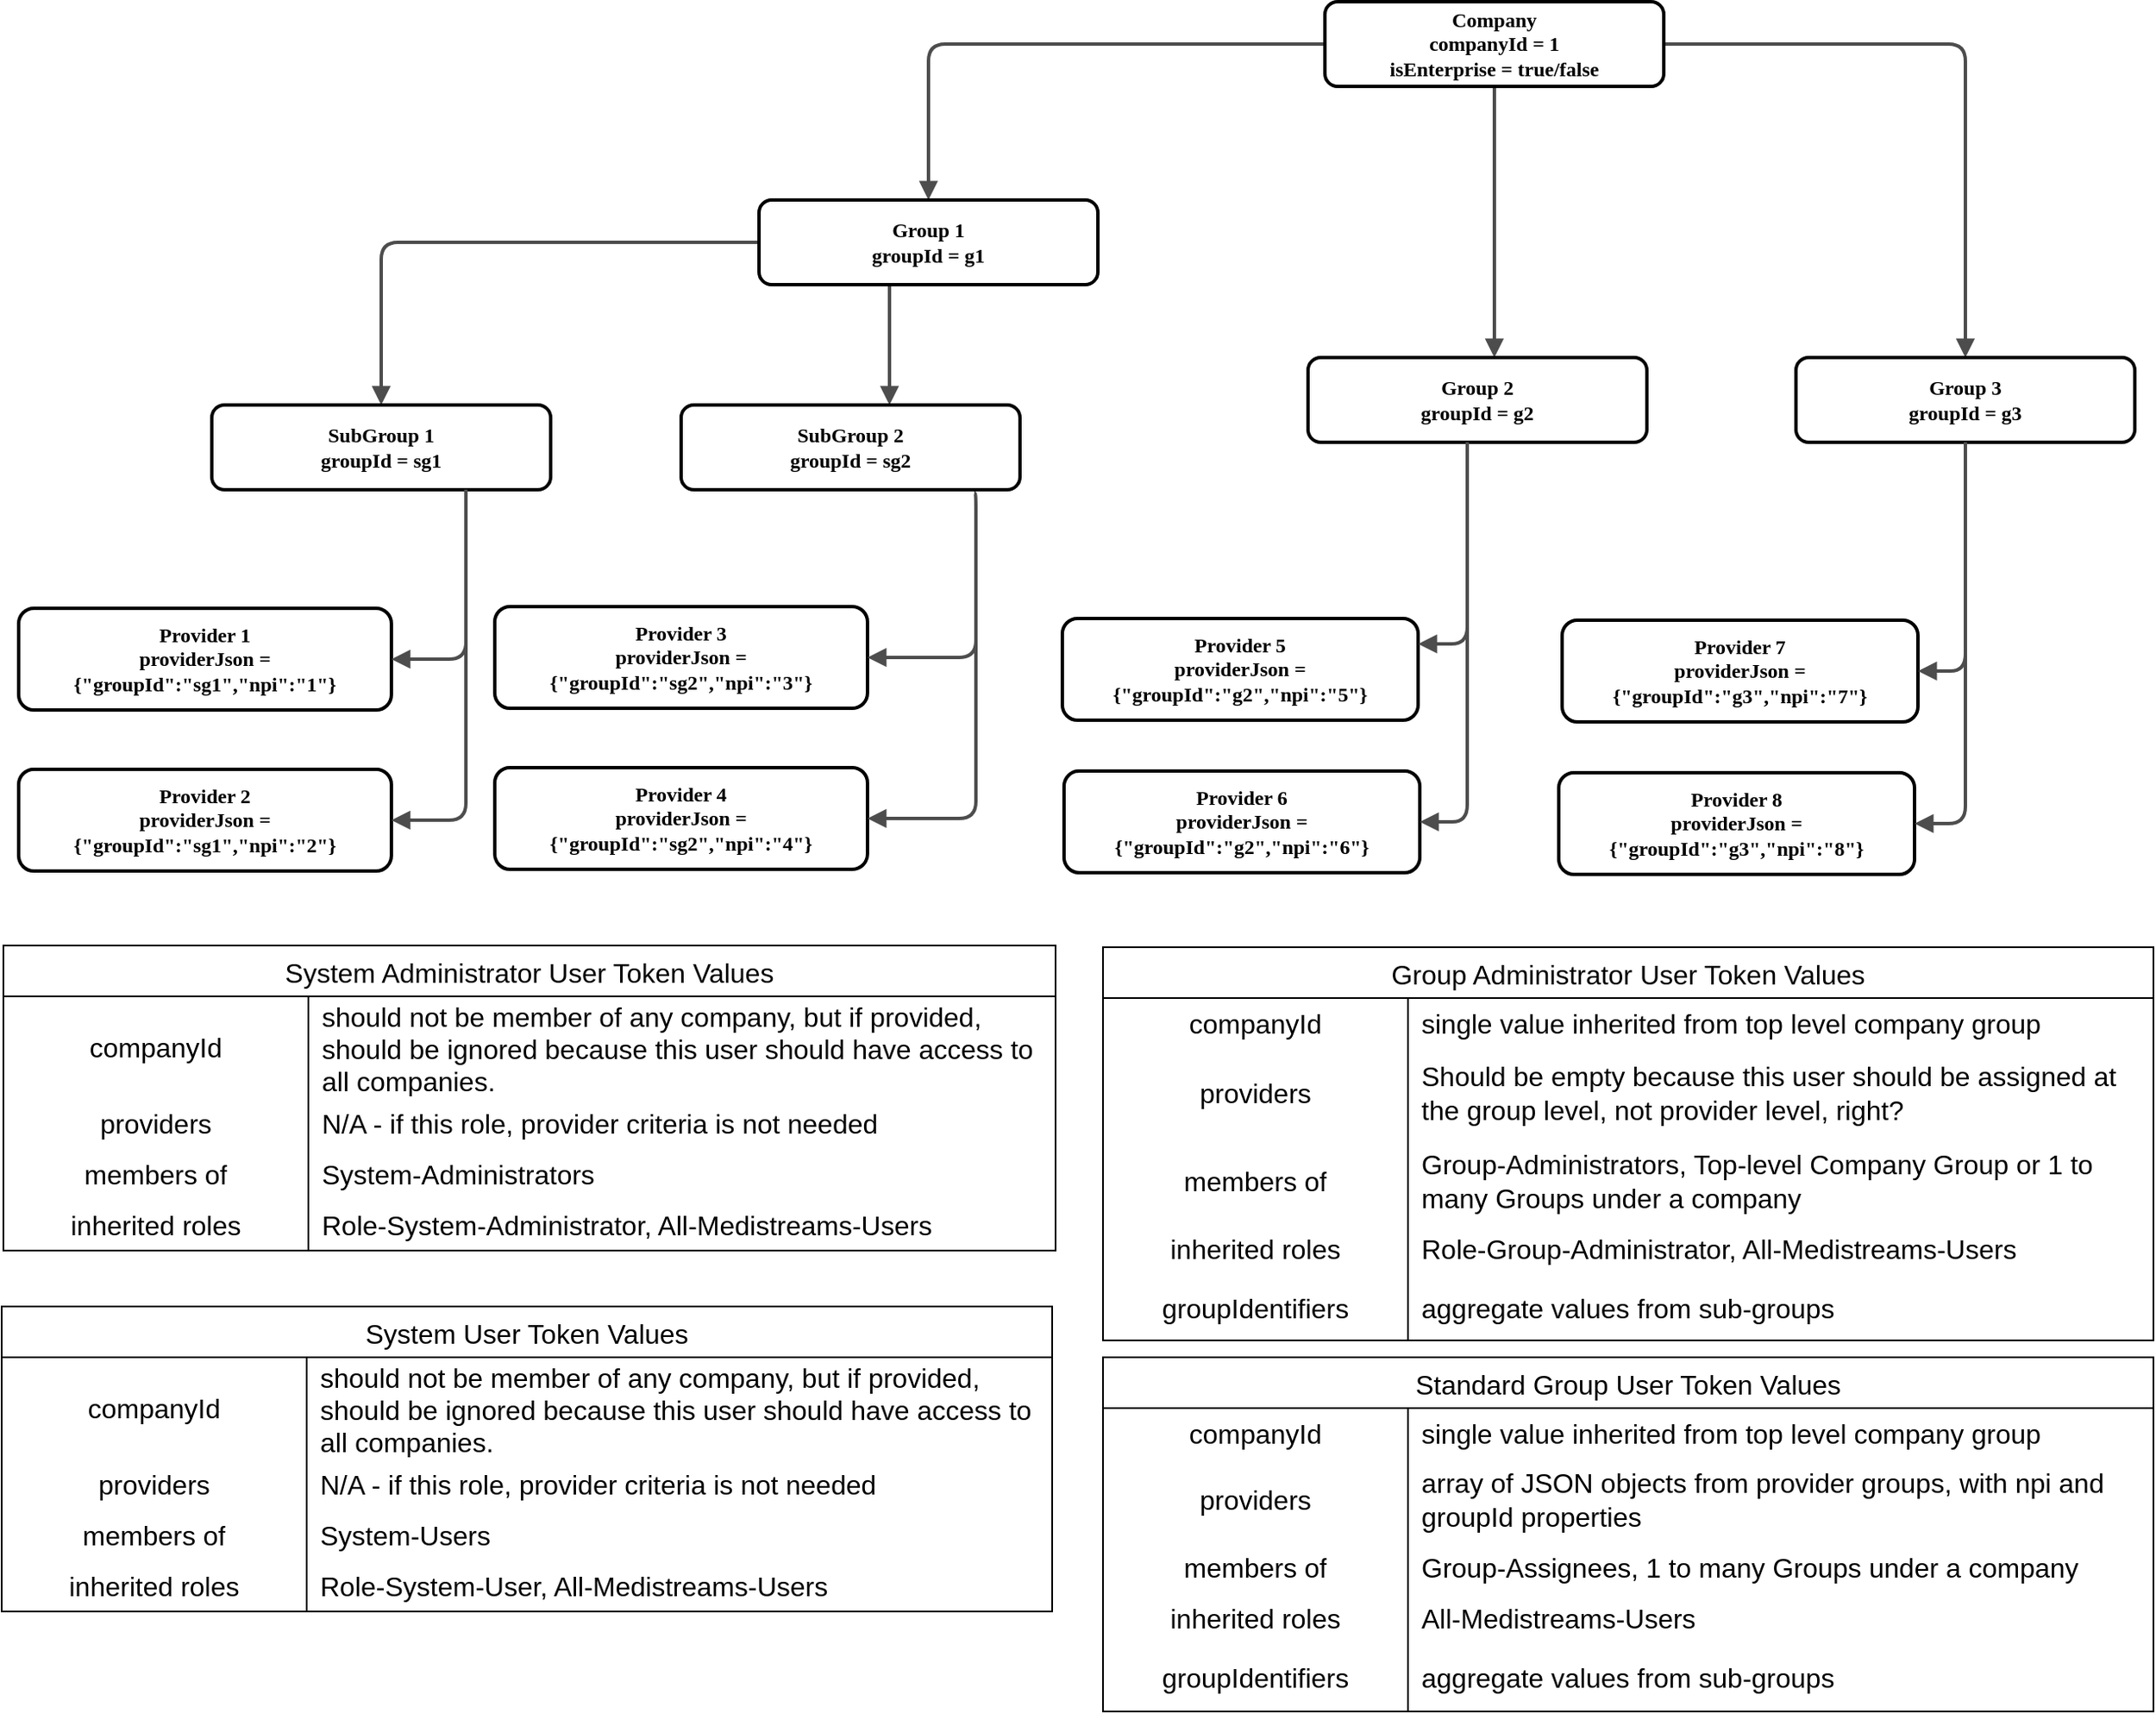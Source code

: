 <mxfile version="22.1.18" type="github">
  <diagram name="Page-1" id="19d8dcba-68ad-dc05-1034-9cf7b2a963f6">
    <mxGraphModel dx="2034" dy="895" grid="1" gridSize="10" guides="1" tooltips="1" connect="1" arrows="1" fold="1" page="1" pageScale="1" pageWidth="1100" pageHeight="850" background="none" math="0" shadow="0">
      <root>
        <mxCell id="0" />
        <mxCell id="1" parent="0" />
        <mxCell id="218ae93e1282097f-42" value="" style="edgeStyle=orthogonalEdgeStyle;rounded=1;html=1;labelBackgroundColor=none;endArrow=block;endFill=1;strokeColor=#4D4D4D;strokeWidth=2;fontFamily=Verdana;fontSize=12;fontStyle=1;entryX=0.55;entryY=0;entryDx=0;entryDy=0;entryPerimeter=0;" parent="1" source="6257edae8c83ed4a-1" target="ilBocAJCW0qdLJUAT_6Z-22" edge="1">
          <mxGeometry relative="1" as="geometry">
            <mxPoint x="908" y="330" as="targetPoint" />
          </mxGeometry>
        </mxCell>
        <mxCell id="218ae93e1282097f-43" value="" style="edgeStyle=orthogonalEdgeStyle;rounded=1;html=1;labelBackgroundColor=none;endArrow=block;endFill=1;strokeColor=#4D4D4D;strokeWidth=2;fontFamily=Verdana;fontSize=12;fontStyle=1" parent="1" source="6257edae8c83ed4a-1" target="6257edae8c83ed4a-9" edge="1">
          <mxGeometry relative="1" as="geometry" />
        </mxCell>
        <mxCell id="218ae93e1282097f-44" value="" style="edgeStyle=orthogonalEdgeStyle;rounded=1;html=1;labelBackgroundColor=none;endArrow=block;endFill=1;strokeColor=#4D4D4D;strokeWidth=2;fontFamily=Verdana;fontSize=12;fontStyle=1;exitX=1;exitY=0.5;exitDx=0;exitDy=0;" parent="1" source="6257edae8c83ed4a-1" target="218ae93e1282097f-2" edge="1">
          <mxGeometry relative="1" as="geometry">
            <mxPoint x="939" y="95" as="sourcePoint" />
          </mxGeometry>
        </mxCell>
        <mxCell id="218ae93e1282097f-45" value="" style="edgeStyle=elbowEdgeStyle;rounded=1;html=1;labelBackgroundColor=none;endArrow=block;endFill=1;strokeColor=#4D4D4D;strokeWidth=2;fontFamily=Verdana;fontSize=12;fontStyle=1" parent="1" source="6257edae8c83ed4a-9" target="6257edae8c83ed4a-21" edge="1">
          <mxGeometry relative="1" as="geometry" />
        </mxCell>
        <mxCell id="218ae93e1282097f-46" value="" style="edgeStyle=orthogonalEdgeStyle;rounded=1;html=1;labelBackgroundColor=none;endArrow=block;endFill=1;strokeColor=#4D4D4D;strokeWidth=2;fontFamily=Verdana;fontSize=12;fontStyle=1" parent="1" source="6257edae8c83ed4a-9" target="218ae93e1282097f-8" edge="1">
          <mxGeometry relative="1" as="geometry" />
        </mxCell>
        <mxCell id="218ae93e1282097f-8" value="SubGroup 1&lt;br&gt;groupId = sg1" style="whiteSpace=wrap;html=1;rounded=1;shadow=0;comic=0;strokeWidth=2;fontFamily=Verdana;align=center;fontSize=12;fontStyle=1" parent="1" vertex="1">
          <mxGeometry x="144" y="308" width="200" height="50" as="geometry" />
        </mxCell>
        <mxCell id="6257edae8c83ed4a-9" value="Group 1&lt;br&gt;groupId = g1" style="whiteSpace=wrap;html=1;rounded=1;shadow=0;comic=0;strokeWidth=2;fontFamily=Verdana;align=center;fontSize=12;fontStyle=1" parent="1" vertex="1">
          <mxGeometry x="467" y="187" width="200" height="50" as="geometry" />
        </mxCell>
        <mxCell id="6257edae8c83ed4a-21" value="SubGroup 2&lt;br&gt;groupId = sg2" style="whiteSpace=wrap;html=1;rounded=1;shadow=0;comic=0;strokeWidth=2;fontFamily=Verdana;align=center;fontSize=12;fontStyle=1" parent="1" vertex="1">
          <mxGeometry x="421" y="308" width="200" height="50" as="geometry" />
        </mxCell>
        <mxCell id="6257edae8c83ed4a-1" value="Company&lt;br&gt;companyId = 1&lt;br&gt;isEnterprise = true/false" style="whiteSpace=wrap;html=1;rounded=1;shadow=0;comic=0;strokeWidth=2;fontFamily=Verdana;align=center;fontSize=12;fontStyle=1" parent="1" vertex="1">
          <mxGeometry x="801" y="70" width="200" height="50" as="geometry" />
        </mxCell>
        <mxCell id="218ae93e1282097f-2" value="Group 3&lt;br&gt;groupId = g3" style="whiteSpace=wrap;html=1;rounded=1;shadow=0;comic=0;strokeWidth=2;fontFamily=Verdana;align=center;fontSize=12;fontStyle=1" parent="1" vertex="1">
          <mxGeometry x="1079" y="280" width="200" height="50" as="geometry" />
        </mxCell>
        <mxCell id="ilBocAJCW0qdLJUAT_6Z-4" value="Provider 1&lt;br&gt;providerJson = &lt;br&gt;{&quot;groupId&quot;:&quot;sg1&quot;,&quot;npi&quot;:&quot;1&quot;}" style="whiteSpace=wrap;html=1;rounded=1;shadow=0;comic=0;strokeWidth=2;fontFamily=Verdana;align=center;fontSize=12;fontStyle=1" parent="1" vertex="1">
          <mxGeometry x="30" y="428" width="220" height="60" as="geometry" />
        </mxCell>
        <mxCell id="ilBocAJCW0qdLJUAT_6Z-6" value="Provider 2&lt;br&gt;providerJson =&lt;br style=&quot;border-color: var(--border-color);&quot;&gt;{&quot;groupId&quot;:&quot;sg1&quot;,&quot;npi&quot;:&quot;2&quot;}" style="whiteSpace=wrap;html=1;rounded=1;shadow=0;comic=0;strokeWidth=2;fontFamily=Verdana;align=center;fontSize=12;fontStyle=1" parent="1" vertex="1">
          <mxGeometry x="30" y="523" width="220" height="60" as="geometry" />
        </mxCell>
        <mxCell id="ilBocAJCW0qdLJUAT_6Z-14" value="" style="edgeStyle=elbowEdgeStyle;rounded=1;html=1;labelBackgroundColor=none;endArrow=block;endFill=1;strokeColor=#4D4D4D;strokeWidth=2;fontFamily=Verdana;fontSize=10;exitX=0.75;exitY=1;exitDx=0;exitDy=0;" parent="1" source="218ae93e1282097f-8" target="ilBocAJCW0qdLJUAT_6Z-6" edge="1">
          <mxGeometry relative="1" as="geometry">
            <mxPoint x="330" y="473" as="sourcePoint" />
            <mxPoint x="246" y="441" as="targetPoint" />
            <Array as="points">
              <mxPoint x="294" y="443" />
              <mxPoint x="250" y="443" />
            </Array>
          </mxGeometry>
        </mxCell>
        <mxCell id="ilBocAJCW0qdLJUAT_6Z-17" value="" style="edgeStyle=elbowEdgeStyle;rounded=1;html=1;labelBackgroundColor=none;endArrow=block;endFill=1;strokeColor=#4D4D4D;strokeWidth=2;fontFamily=Verdana;fontSize=10;exitX=0.75;exitY=1;exitDx=0;exitDy=0;entryX=1;entryY=0.5;entryDx=0;entryDy=0;" parent="1" source="218ae93e1282097f-8" target="ilBocAJCW0qdLJUAT_6Z-4" edge="1">
          <mxGeometry relative="1" as="geometry">
            <mxPoint x="304" y="353" as="sourcePoint" />
            <mxPoint x="260" y="548" as="targetPoint" />
            <Array as="points">
              <mxPoint x="294" y="413" />
            </Array>
          </mxGeometry>
        </mxCell>
        <mxCell id="ilBocAJCW0qdLJUAT_6Z-18" value="Provider 3&lt;br&gt;providerJson =&lt;br style=&quot;border-color: var(--border-color);&quot;&gt;{&quot;groupId&quot;:&quot;sg2&quot;,&quot;npi&quot;:&quot;3&quot;}" style="whiteSpace=wrap;html=1;rounded=1;shadow=0;comic=0;strokeWidth=2;fontFamily=Verdana;align=center;fontSize=12;fontStyle=1" parent="1" vertex="1">
          <mxGeometry x="311" y="427" width="220" height="60" as="geometry" />
        </mxCell>
        <mxCell id="ilBocAJCW0qdLJUAT_6Z-19" value="Provider 4&lt;br&gt;providerJson =&lt;br style=&quot;border-color: var(--border-color);&quot;&gt;{&quot;groupId&quot;:&quot;sg2&quot;,&quot;npi&quot;:&quot;4&quot;}" style="whiteSpace=wrap;html=1;rounded=1;shadow=0;comic=0;strokeWidth=2;fontFamily=Verdana;align=center;fontSize=12;fontStyle=1" parent="1" vertex="1">
          <mxGeometry x="311" y="522" width="220" height="60" as="geometry" />
        </mxCell>
        <mxCell id="ilBocAJCW0qdLJUAT_6Z-20" value="" style="edgeStyle=elbowEdgeStyle;rounded=1;html=1;labelBackgroundColor=none;endArrow=block;endFill=1;strokeColor=#4D4D4D;strokeWidth=2;fontFamily=Verdana;fontSize=10;entryX=1;entryY=0.5;entryDx=0;entryDy=0;" parent="1" target="ilBocAJCW0qdLJUAT_6Z-19" edge="1">
          <mxGeometry relative="1" as="geometry">
            <mxPoint x="595" y="387" as="sourcePoint" />
            <mxPoint x="551" y="547" as="targetPoint" />
            <Array as="points">
              <mxPoint x="595" y="452" />
              <mxPoint x="551" y="452" />
            </Array>
          </mxGeometry>
        </mxCell>
        <mxCell id="ilBocAJCW0qdLJUAT_6Z-21" value="" style="edgeStyle=elbowEdgeStyle;rounded=1;html=1;labelBackgroundColor=none;endArrow=block;endFill=1;strokeColor=#4D4D4D;strokeWidth=2;fontFamily=Verdana;fontSize=10;exitX=0.865;exitY=1.04;exitDx=0;exitDy=0;exitPerimeter=0;" parent="1" source="6257edae8c83ed4a-21" target="ilBocAJCW0qdLJUAT_6Z-18" edge="1">
          <mxGeometry relative="1" as="geometry">
            <mxPoint x="601" y="357" as="sourcePoint" />
            <mxPoint x="551" y="467" as="targetPoint" />
            <Array as="points">
              <mxPoint x="595" y="422" />
            </Array>
          </mxGeometry>
        </mxCell>
        <mxCell id="ilBocAJCW0qdLJUAT_6Z-22" value="Group 2&lt;br&gt;groupId = g2" style="whiteSpace=wrap;html=1;rounded=1;shadow=0;comic=0;strokeWidth=2;fontFamily=Verdana;align=center;fontSize=12;fontStyle=1" parent="1" vertex="1">
          <mxGeometry x="791" y="280" width="200" height="50" as="geometry" />
        </mxCell>
        <mxCell id="ilBocAJCW0qdLJUAT_6Z-23" value="Provider 5&lt;br&gt;providerJson =&lt;br style=&quot;border-color: var(--border-color);&quot;&gt;{&quot;groupId&quot;:&quot;g2&quot;,&quot;npi&quot;:&quot;5&quot;}" style="whiteSpace=wrap;html=1;rounded=1;shadow=0;comic=0;strokeWidth=2;fontFamily=Verdana;align=center;fontSize=12;fontStyle=1" parent="1" vertex="1">
          <mxGeometry x="646" y="434" width="210" height="60" as="geometry" />
        </mxCell>
        <mxCell id="ilBocAJCW0qdLJUAT_6Z-24" value="Provider 6&lt;br&gt;providerJson =&lt;br style=&quot;border-color: var(--border-color);&quot;&gt;{&quot;groupId&quot;:&quot;g2&quot;,&quot;npi&quot;:&quot;6&quot;}" style="whiteSpace=wrap;html=1;rounded=1;shadow=0;comic=0;strokeWidth=2;fontFamily=Verdana;align=center;fontSize=12;fontStyle=1" parent="1" vertex="1">
          <mxGeometry x="647" y="524" width="210" height="60" as="geometry" />
        </mxCell>
        <mxCell id="ilBocAJCW0qdLJUAT_6Z-25" value="" style="edgeStyle=elbowEdgeStyle;rounded=1;html=1;labelBackgroundColor=none;endArrow=block;endFill=1;strokeColor=#4D4D4D;strokeWidth=2;fontFamily=Verdana;fontSize=10;entryX=1;entryY=0.5;entryDx=0;entryDy=0;" parent="1" source="ilBocAJCW0qdLJUAT_6Z-22" target="ilBocAJCW0qdLJUAT_6Z-24" edge="1">
          <mxGeometry relative="1" as="geometry">
            <mxPoint x="885" y="325" as="sourcePoint" />
            <mxPoint x="841" y="520" as="targetPoint" />
            <Array as="points">
              <mxPoint x="885" y="425" />
              <mxPoint x="841" y="425" />
            </Array>
          </mxGeometry>
        </mxCell>
        <mxCell id="ilBocAJCW0qdLJUAT_6Z-26" value="" style="edgeStyle=elbowEdgeStyle;rounded=1;html=1;labelBackgroundColor=none;endArrow=block;endFill=1;strokeColor=#4D4D4D;strokeWidth=2;fontFamily=Verdana;fontSize=10;entryX=1;entryY=0.25;entryDx=0;entryDy=0;exitX=0.47;exitY=1;exitDx=0;exitDy=0;exitPerimeter=0;" parent="1" source="ilBocAJCW0qdLJUAT_6Z-22" target="ilBocAJCW0qdLJUAT_6Z-23" edge="1">
          <mxGeometry relative="1" as="geometry">
            <mxPoint x="885" y="350" as="sourcePoint" />
            <mxPoint x="841" y="440" as="targetPoint" />
            <Array as="points">
              <mxPoint x="885" y="395" />
            </Array>
          </mxGeometry>
        </mxCell>
        <mxCell id="ilBocAJCW0qdLJUAT_6Z-28" value="Provider 7&lt;br&gt;providerJson =&lt;br style=&quot;border-color: var(--border-color);&quot;&gt;{&quot;groupId&quot;:&quot;g3&quot;,&quot;npi&quot;:&quot;7&quot;}" style="whiteSpace=wrap;html=1;rounded=1;shadow=0;comic=0;strokeWidth=2;fontFamily=Verdana;align=center;fontSize=12;fontStyle=1" parent="1" vertex="1">
          <mxGeometry x="941" y="435" width="210" height="60" as="geometry" />
        </mxCell>
        <mxCell id="ilBocAJCW0qdLJUAT_6Z-29" value="Provider 8&lt;br&gt;providerJson =&lt;br style=&quot;border-color: var(--border-color);&quot;&gt;{&quot;groupId&quot;:&quot;g3&quot;,&quot;npi&quot;:&quot;8&quot;}" style="whiteSpace=wrap;html=1;rounded=1;shadow=0;comic=0;strokeWidth=2;fontFamily=Verdana;align=center;fontSize=12;fontStyle=1" parent="1" vertex="1">
          <mxGeometry x="939" y="525" width="210" height="60" as="geometry" />
        </mxCell>
        <mxCell id="ilBocAJCW0qdLJUAT_6Z-30" value="" style="edgeStyle=elbowEdgeStyle;rounded=1;html=1;labelBackgroundColor=none;endArrow=block;endFill=1;strokeColor=#4D4D4D;strokeWidth=2;fontFamily=Verdana;fontSize=10;entryX=1;entryY=0.5;entryDx=0;entryDy=0;" parent="1" target="ilBocAJCW0qdLJUAT_6Z-29" edge="1">
          <mxGeometry relative="1" as="geometry">
            <mxPoint x="1179" y="370" as="sourcePoint" />
            <mxPoint x="849" y="575" as="targetPoint" />
            <Array as="points">
              <mxPoint x="1179" y="430" />
              <mxPoint x="838" y="435" />
            </Array>
          </mxGeometry>
        </mxCell>
        <mxCell id="ilBocAJCW0qdLJUAT_6Z-31" value="" style="edgeStyle=elbowEdgeStyle;rounded=1;html=1;labelBackgroundColor=none;endArrow=block;endFill=1;strokeColor=#4D4D4D;strokeWidth=2;fontFamily=Verdana;fontSize=10;entryX=1;entryY=0.5;entryDx=0;entryDy=0;exitX=0.5;exitY=1;exitDx=0;exitDy=0;" parent="1" source="218ae93e1282097f-2" target="ilBocAJCW0qdLJUAT_6Z-28" edge="1">
          <mxGeometry relative="1" as="geometry">
            <mxPoint x="1179" y="330" as="sourcePoint" />
            <mxPoint x="1229" y="373" as="targetPoint" />
            <Array as="points">
              <mxPoint x="1179" y="400" />
            </Array>
          </mxGeometry>
        </mxCell>
        <mxCell id="ilBocAJCW0qdLJUAT_6Z-81" value="System Administrator User Token Values" style="shape=table;startSize=30;container=1;collapsible=0;childLayout=tableLayout;fixedRows=1;rowLines=0;fontStyle=0;strokeColor=default;fontSize=16;" parent="1" vertex="1">
          <mxGeometry x="21" y="627" width="621" height="180" as="geometry" />
        </mxCell>
        <mxCell id="ilBocAJCW0qdLJUAT_6Z-82" value="" style="shape=tableRow;horizontal=0;startSize=0;swimlaneHead=0;swimlaneBody=0;top=0;left=0;bottom=0;right=0;collapsible=0;dropTarget=0;fillColor=none;points=[[0,0.5],[1,0.5]];portConstraint=eastwest;strokeColor=inherit;fontSize=16;" parent="ilBocAJCW0qdLJUAT_6Z-81" vertex="1">
          <mxGeometry y="30" width="621" height="60" as="geometry" />
        </mxCell>
        <mxCell id="ilBocAJCW0qdLJUAT_6Z-83" value="companyId" style="shape=partialRectangle;html=1;whiteSpace=wrap;connectable=0;fillColor=none;top=0;left=0;bottom=0;right=0;overflow=hidden;pointerEvents=1;strokeColor=inherit;fontSize=16;" parent="ilBocAJCW0qdLJUAT_6Z-82" vertex="1">
          <mxGeometry width="180" height="60" as="geometry">
            <mxRectangle width="180" height="60" as="alternateBounds" />
          </mxGeometry>
        </mxCell>
        <mxCell id="ilBocAJCW0qdLJUAT_6Z-84" value="should not be member of any company, but if provided, should be ignored because this user should have access to all companies." style="shape=partialRectangle;html=1;whiteSpace=wrap;connectable=0;fillColor=none;top=0;left=0;bottom=0;right=0;align=left;spacingLeft=6;overflow=hidden;strokeColor=inherit;fontSize=16;" parent="ilBocAJCW0qdLJUAT_6Z-82" vertex="1">
          <mxGeometry x="180" width="441" height="60" as="geometry">
            <mxRectangle width="441" height="60" as="alternateBounds" />
          </mxGeometry>
        </mxCell>
        <mxCell id="ilBocAJCW0qdLJUAT_6Z-85" value="" style="shape=tableRow;horizontal=0;startSize=0;swimlaneHead=0;swimlaneBody=0;top=0;left=0;bottom=0;right=0;collapsible=0;dropTarget=0;fillColor=none;points=[[0,0.5],[1,0.5]];portConstraint=eastwest;strokeColor=inherit;fontSize=16;" parent="ilBocAJCW0qdLJUAT_6Z-81" vertex="1">
          <mxGeometry y="90" width="621" height="30" as="geometry" />
        </mxCell>
        <mxCell id="ilBocAJCW0qdLJUAT_6Z-86" value="providers" style="shape=partialRectangle;html=1;whiteSpace=wrap;connectable=0;fillColor=none;top=0;left=0;bottom=0;right=0;overflow=hidden;strokeColor=inherit;fontSize=16;" parent="ilBocAJCW0qdLJUAT_6Z-85" vertex="1">
          <mxGeometry width="180" height="30" as="geometry">
            <mxRectangle width="180" height="30" as="alternateBounds" />
          </mxGeometry>
        </mxCell>
        <mxCell id="ilBocAJCW0qdLJUAT_6Z-87" value="N/A - if this role, provider criteria is not needed" style="shape=partialRectangle;html=1;whiteSpace=wrap;connectable=0;fillColor=none;top=0;left=0;bottom=0;right=0;align=left;spacingLeft=6;overflow=hidden;strokeColor=inherit;fontSize=16;" parent="ilBocAJCW0qdLJUAT_6Z-85" vertex="1">
          <mxGeometry x="180" width="441" height="30" as="geometry">
            <mxRectangle width="441" height="30" as="alternateBounds" />
          </mxGeometry>
        </mxCell>
        <mxCell id="ilBocAJCW0qdLJUAT_6Z-104" style="shape=tableRow;horizontal=0;startSize=0;swimlaneHead=0;swimlaneBody=0;top=0;left=0;bottom=0;right=0;collapsible=0;dropTarget=0;fillColor=none;points=[[0,0.5],[1,0.5]];portConstraint=eastwest;strokeColor=inherit;fontSize=16;" parent="ilBocAJCW0qdLJUAT_6Z-81" vertex="1">
          <mxGeometry y="120" width="621" height="30" as="geometry" />
        </mxCell>
        <mxCell id="ilBocAJCW0qdLJUAT_6Z-105" value="members of" style="shape=partialRectangle;html=1;whiteSpace=wrap;connectable=0;fillColor=none;top=0;left=0;bottom=0;right=0;overflow=hidden;strokeColor=inherit;fontSize=16;" parent="ilBocAJCW0qdLJUAT_6Z-104" vertex="1">
          <mxGeometry width="180" height="30" as="geometry">
            <mxRectangle width="180" height="30" as="alternateBounds" />
          </mxGeometry>
        </mxCell>
        <mxCell id="ilBocAJCW0qdLJUAT_6Z-106" value="System-Administrators" style="shape=partialRectangle;html=1;whiteSpace=wrap;connectable=0;fillColor=none;top=0;left=0;bottom=0;right=0;align=left;spacingLeft=6;overflow=hidden;strokeColor=inherit;fontSize=16;" parent="ilBocAJCW0qdLJUAT_6Z-104" vertex="1">
          <mxGeometry x="180" width="441" height="30" as="geometry">
            <mxRectangle width="441" height="30" as="alternateBounds" />
          </mxGeometry>
        </mxCell>
        <mxCell id="ilBocAJCW0qdLJUAT_6Z-98" style="shape=tableRow;horizontal=0;startSize=0;swimlaneHead=0;swimlaneBody=0;top=0;left=0;bottom=0;right=0;collapsible=0;dropTarget=0;fillColor=none;points=[[0,0.5],[1,0.5]];portConstraint=eastwest;strokeColor=inherit;fontSize=16;" parent="ilBocAJCW0qdLJUAT_6Z-81" vertex="1">
          <mxGeometry y="150" width="621" height="30" as="geometry" />
        </mxCell>
        <mxCell id="ilBocAJCW0qdLJUAT_6Z-99" value="inherited roles" style="shape=partialRectangle;html=1;whiteSpace=wrap;connectable=0;fillColor=none;top=0;left=0;bottom=0;right=0;overflow=hidden;strokeColor=inherit;fontSize=16;" parent="ilBocAJCW0qdLJUAT_6Z-98" vertex="1">
          <mxGeometry width="180" height="30" as="geometry">
            <mxRectangle width="180" height="30" as="alternateBounds" />
          </mxGeometry>
        </mxCell>
        <mxCell id="ilBocAJCW0qdLJUAT_6Z-100" value="Role-System-Administrator, All-Medistreams-Users" style="shape=partialRectangle;html=1;whiteSpace=wrap;connectable=0;fillColor=none;top=0;left=0;bottom=0;right=0;align=left;spacingLeft=6;overflow=hidden;strokeColor=inherit;fontSize=16;" parent="ilBocAJCW0qdLJUAT_6Z-98" vertex="1">
          <mxGeometry x="180" width="441" height="30" as="geometry">
            <mxRectangle width="441" height="30" as="alternateBounds" />
          </mxGeometry>
        </mxCell>
        <mxCell id="ilBocAJCW0qdLJUAT_6Z-107" value="Group Administrator User Token Values" style="shape=table;startSize=30;container=1;collapsible=0;childLayout=tableLayout;fixedRows=1;rowLines=0;fontStyle=0;strokeColor=default;fontSize=16;" parent="1" vertex="1">
          <mxGeometry x="670" y="628" width="620" height="232" as="geometry" />
        </mxCell>
        <mxCell id="ilBocAJCW0qdLJUAT_6Z-108" value="" style="shape=tableRow;horizontal=0;startSize=0;swimlaneHead=0;swimlaneBody=0;top=0;left=0;bottom=0;right=0;collapsible=0;dropTarget=0;fillColor=none;points=[[0,0.5],[1,0.5]];portConstraint=eastwest;strokeColor=inherit;fontSize=16;flipV=1;flipH=1;" parent="ilBocAJCW0qdLJUAT_6Z-107" vertex="1">
          <mxGeometry y="30" width="620" height="29" as="geometry" />
        </mxCell>
        <mxCell id="ilBocAJCW0qdLJUAT_6Z-109" value="companyId" style="shape=partialRectangle;html=1;whiteSpace=wrap;connectable=0;fillColor=none;top=0;left=0;bottom=0;right=0;overflow=hidden;pointerEvents=1;strokeColor=inherit;fontSize=16;" parent="ilBocAJCW0qdLJUAT_6Z-108" vertex="1">
          <mxGeometry width="180" height="29" as="geometry">
            <mxRectangle width="180" height="29" as="alternateBounds" />
          </mxGeometry>
        </mxCell>
        <mxCell id="ilBocAJCW0qdLJUAT_6Z-110" value="single value inherited from top level company group" style="shape=partialRectangle;html=1;whiteSpace=wrap;connectable=0;fillColor=none;top=0;left=0;bottom=0;right=0;align=left;spacingLeft=6;overflow=hidden;strokeColor=inherit;fontSize=16;" parent="ilBocAJCW0qdLJUAT_6Z-108" vertex="1">
          <mxGeometry x="180" width="440" height="29" as="geometry">
            <mxRectangle width="440" height="29" as="alternateBounds" />
          </mxGeometry>
        </mxCell>
        <mxCell id="ilBocAJCW0qdLJUAT_6Z-111" value="" style="shape=tableRow;horizontal=0;startSize=0;swimlaneHead=0;swimlaneBody=0;top=0;left=0;bottom=0;right=0;collapsible=0;dropTarget=0;fillColor=none;points=[[0,0.5],[1,0.5]];portConstraint=eastwest;strokeColor=inherit;fontSize=16;" parent="ilBocAJCW0qdLJUAT_6Z-107" vertex="1">
          <mxGeometry y="59" width="620" height="54" as="geometry" />
        </mxCell>
        <mxCell id="ilBocAJCW0qdLJUAT_6Z-112" value="providers" style="shape=partialRectangle;html=1;whiteSpace=wrap;connectable=0;fillColor=none;top=0;left=0;bottom=0;right=0;overflow=hidden;strokeColor=inherit;fontSize=16;" parent="ilBocAJCW0qdLJUAT_6Z-111" vertex="1">
          <mxGeometry width="180" height="54" as="geometry">
            <mxRectangle width="180" height="54" as="alternateBounds" />
          </mxGeometry>
        </mxCell>
        <mxCell id="ilBocAJCW0qdLJUAT_6Z-113" value="Should be empty because this user should be assigned at the group level, not provider level, right?" style="shape=partialRectangle;html=1;whiteSpace=wrap;connectable=0;fillColor=none;top=0;left=0;bottom=0;right=0;align=left;spacingLeft=6;overflow=hidden;strokeColor=inherit;fontSize=16;" parent="ilBocAJCW0qdLJUAT_6Z-111" vertex="1">
          <mxGeometry x="180" width="440" height="54" as="geometry">
            <mxRectangle width="440" height="54" as="alternateBounds" />
          </mxGeometry>
        </mxCell>
        <mxCell id="ilBocAJCW0qdLJUAT_6Z-114" style="shape=tableRow;horizontal=0;startSize=0;swimlaneHead=0;swimlaneBody=0;top=0;left=0;bottom=0;right=0;collapsible=0;dropTarget=0;fillColor=none;points=[[0,0.5],[1,0.5]];portConstraint=eastwest;strokeColor=inherit;fontSize=16;" parent="ilBocAJCW0qdLJUAT_6Z-107" vertex="1">
          <mxGeometry y="113" width="620" height="50" as="geometry" />
        </mxCell>
        <mxCell id="ilBocAJCW0qdLJUAT_6Z-115" value="members of" style="shape=partialRectangle;html=1;whiteSpace=wrap;connectable=0;fillColor=none;top=0;left=0;bottom=0;right=0;overflow=hidden;strokeColor=inherit;fontSize=16;" parent="ilBocAJCW0qdLJUAT_6Z-114" vertex="1">
          <mxGeometry width="180" height="50" as="geometry">
            <mxRectangle width="180" height="50" as="alternateBounds" />
          </mxGeometry>
        </mxCell>
        <mxCell id="ilBocAJCW0qdLJUAT_6Z-116" value="Group-Administrators, Top-level Company Group or 1 to many Groups under a company" style="shape=partialRectangle;html=1;whiteSpace=wrap;connectable=0;fillColor=none;top=0;left=0;bottom=0;right=0;align=left;spacingLeft=6;overflow=hidden;strokeColor=inherit;fontSize=16;" parent="ilBocAJCW0qdLJUAT_6Z-114" vertex="1">
          <mxGeometry x="180" width="440" height="50" as="geometry">
            <mxRectangle width="440" height="50" as="alternateBounds" />
          </mxGeometry>
        </mxCell>
        <mxCell id="ilBocAJCW0qdLJUAT_6Z-117" style="shape=tableRow;horizontal=0;startSize=0;swimlaneHead=0;swimlaneBody=0;top=0;left=0;bottom=0;right=0;collapsible=0;dropTarget=0;fillColor=none;points=[[0,0.5],[1,0.5]];portConstraint=eastwest;strokeColor=inherit;fontSize=16;" parent="ilBocAJCW0qdLJUAT_6Z-107" vertex="1">
          <mxGeometry y="163" width="620" height="30" as="geometry" />
        </mxCell>
        <mxCell id="ilBocAJCW0qdLJUAT_6Z-118" value="inherited roles" style="shape=partialRectangle;html=1;whiteSpace=wrap;connectable=0;fillColor=none;top=0;left=0;bottom=0;right=0;overflow=hidden;strokeColor=inherit;fontSize=16;" parent="ilBocAJCW0qdLJUAT_6Z-117" vertex="1">
          <mxGeometry width="180" height="30" as="geometry">
            <mxRectangle width="180" height="30" as="alternateBounds" />
          </mxGeometry>
        </mxCell>
        <mxCell id="ilBocAJCW0qdLJUAT_6Z-119" value="Role-Group-Administrator, All-Medistreams-Users" style="shape=partialRectangle;html=1;whiteSpace=wrap;connectable=0;fillColor=none;top=0;left=0;bottom=0;right=0;align=left;spacingLeft=6;overflow=hidden;strokeColor=inherit;fontSize=16;" parent="ilBocAJCW0qdLJUAT_6Z-117" vertex="1">
          <mxGeometry x="180" width="440" height="30" as="geometry">
            <mxRectangle width="440" height="30" as="alternateBounds" />
          </mxGeometry>
        </mxCell>
        <mxCell id="ilBocAJCW0qdLJUAT_6Z-139" style="shape=tableRow;horizontal=0;startSize=0;swimlaneHead=0;swimlaneBody=0;top=0;left=0;bottom=0;right=0;collapsible=0;dropTarget=0;fillColor=none;points=[[0,0.5],[1,0.5]];portConstraint=eastwest;strokeColor=inherit;fontSize=16;" parent="ilBocAJCW0qdLJUAT_6Z-107" vertex="1">
          <mxGeometry y="193" width="620" height="39" as="geometry" />
        </mxCell>
        <mxCell id="ilBocAJCW0qdLJUAT_6Z-140" value="groupIdentifiers" style="shape=partialRectangle;html=1;whiteSpace=wrap;connectable=0;fillColor=none;top=0;left=0;bottom=0;right=0;overflow=hidden;strokeColor=inherit;fontSize=16;" parent="ilBocAJCW0qdLJUAT_6Z-139" vertex="1">
          <mxGeometry width="180" height="39" as="geometry">
            <mxRectangle width="180" height="39" as="alternateBounds" />
          </mxGeometry>
        </mxCell>
        <mxCell id="ilBocAJCW0qdLJUAT_6Z-141" value="aggregate values from sub-groups" style="shape=partialRectangle;html=1;whiteSpace=wrap;connectable=0;fillColor=none;top=0;left=0;bottom=0;right=0;align=left;spacingLeft=6;overflow=hidden;strokeColor=inherit;fontSize=16;" parent="ilBocAJCW0qdLJUAT_6Z-139" vertex="1">
          <mxGeometry x="180" width="440" height="39" as="geometry">
            <mxRectangle width="440" height="39" as="alternateBounds" />
          </mxGeometry>
        </mxCell>
        <mxCell id="ilBocAJCW0qdLJUAT_6Z-120" value="Standard Group User Token Values" style="shape=table;startSize=30;container=1;collapsible=0;childLayout=tableLayout;fixedRows=1;rowLines=0;fontStyle=0;strokeColor=default;fontSize=16;" parent="1" vertex="1">
          <mxGeometry x="670" y="870" width="620" height="209" as="geometry" />
        </mxCell>
        <mxCell id="ilBocAJCW0qdLJUAT_6Z-121" value="" style="shape=tableRow;horizontal=0;startSize=0;swimlaneHead=0;swimlaneBody=0;top=0;left=0;bottom=0;right=0;collapsible=0;dropTarget=0;fillColor=none;points=[[0,0.5],[1,0.5]];portConstraint=eastwest;strokeColor=inherit;fontSize=16;flipV=1;flipH=1;" parent="ilBocAJCW0qdLJUAT_6Z-120" vertex="1">
          <mxGeometry y="30" width="620" height="29" as="geometry" />
        </mxCell>
        <mxCell id="ilBocAJCW0qdLJUAT_6Z-122" value="companyId" style="shape=partialRectangle;html=1;whiteSpace=wrap;connectable=0;fillColor=none;top=0;left=0;bottom=0;right=0;overflow=hidden;pointerEvents=1;strokeColor=inherit;fontSize=16;" parent="ilBocAJCW0qdLJUAT_6Z-121" vertex="1">
          <mxGeometry width="180" height="29" as="geometry">
            <mxRectangle width="180" height="29" as="alternateBounds" />
          </mxGeometry>
        </mxCell>
        <mxCell id="ilBocAJCW0qdLJUAT_6Z-123" value="single value&amp;nbsp;inherited from top level company group" style="shape=partialRectangle;html=1;whiteSpace=wrap;connectable=0;fillColor=none;top=0;left=0;bottom=0;right=0;align=left;spacingLeft=6;overflow=hidden;strokeColor=inherit;fontSize=16;" parent="ilBocAJCW0qdLJUAT_6Z-121" vertex="1">
          <mxGeometry x="180" width="440" height="29" as="geometry">
            <mxRectangle width="440" height="29" as="alternateBounds" />
          </mxGeometry>
        </mxCell>
        <mxCell id="ilBocAJCW0qdLJUAT_6Z-124" value="" style="shape=tableRow;horizontal=0;startSize=0;swimlaneHead=0;swimlaneBody=0;top=0;left=0;bottom=0;right=0;collapsible=0;dropTarget=0;fillColor=none;points=[[0,0.5],[1,0.5]];portConstraint=eastwest;strokeColor=inherit;fontSize=16;" parent="ilBocAJCW0qdLJUAT_6Z-120" vertex="1">
          <mxGeometry y="59" width="620" height="50" as="geometry" />
        </mxCell>
        <mxCell id="ilBocAJCW0qdLJUAT_6Z-125" value="providers" style="shape=partialRectangle;html=1;whiteSpace=wrap;connectable=0;fillColor=none;top=0;left=0;bottom=0;right=0;overflow=hidden;strokeColor=inherit;fontSize=16;" parent="ilBocAJCW0qdLJUAT_6Z-124" vertex="1">
          <mxGeometry width="180" height="50" as="geometry">
            <mxRectangle width="180" height="50" as="alternateBounds" />
          </mxGeometry>
        </mxCell>
        <mxCell id="ilBocAJCW0qdLJUAT_6Z-126" value="array of JSON objects from provider groups, with npi and groupId properties" style="shape=partialRectangle;html=1;whiteSpace=wrap;connectable=0;fillColor=none;top=0;left=0;bottom=0;right=0;align=left;spacingLeft=6;overflow=hidden;strokeColor=inherit;fontSize=16;" parent="ilBocAJCW0qdLJUAT_6Z-124" vertex="1">
          <mxGeometry x="180" width="440" height="50" as="geometry">
            <mxRectangle width="440" height="50" as="alternateBounds" />
          </mxGeometry>
        </mxCell>
        <mxCell id="ilBocAJCW0qdLJUAT_6Z-127" style="shape=tableRow;horizontal=0;startSize=0;swimlaneHead=0;swimlaneBody=0;top=0;left=0;bottom=0;right=0;collapsible=0;dropTarget=0;fillColor=none;points=[[0,0.5],[1,0.5]];portConstraint=eastwest;strokeColor=inherit;fontSize=16;" parent="ilBocAJCW0qdLJUAT_6Z-120" vertex="1">
          <mxGeometry y="109" width="620" height="30" as="geometry" />
        </mxCell>
        <mxCell id="ilBocAJCW0qdLJUAT_6Z-128" value="members of" style="shape=partialRectangle;html=1;whiteSpace=wrap;connectable=0;fillColor=none;top=0;left=0;bottom=0;right=0;overflow=hidden;strokeColor=inherit;fontSize=16;" parent="ilBocAJCW0qdLJUAT_6Z-127" vertex="1">
          <mxGeometry width="180" height="30" as="geometry">
            <mxRectangle width="180" height="30" as="alternateBounds" />
          </mxGeometry>
        </mxCell>
        <mxCell id="ilBocAJCW0qdLJUAT_6Z-129" value="Group-Assignees, 1 to many Groups under a company" style="shape=partialRectangle;html=1;whiteSpace=wrap;connectable=0;fillColor=none;top=0;left=0;bottom=0;right=0;align=left;spacingLeft=6;overflow=hidden;strokeColor=inherit;fontSize=16;" parent="ilBocAJCW0qdLJUAT_6Z-127" vertex="1">
          <mxGeometry x="180" width="440" height="30" as="geometry">
            <mxRectangle width="440" height="30" as="alternateBounds" />
          </mxGeometry>
        </mxCell>
        <mxCell id="ilBocAJCW0qdLJUAT_6Z-130" style="shape=tableRow;horizontal=0;startSize=0;swimlaneHead=0;swimlaneBody=0;top=0;left=0;bottom=0;right=0;collapsible=0;dropTarget=0;fillColor=none;points=[[0,0.5],[1,0.5]];portConstraint=eastwest;strokeColor=inherit;fontSize=16;" parent="ilBocAJCW0qdLJUAT_6Z-120" vertex="1">
          <mxGeometry y="139" width="620" height="30" as="geometry" />
        </mxCell>
        <mxCell id="ilBocAJCW0qdLJUAT_6Z-131" value="inherited roles" style="shape=partialRectangle;html=1;whiteSpace=wrap;connectable=0;fillColor=none;top=0;left=0;bottom=0;right=0;overflow=hidden;strokeColor=inherit;fontSize=16;" parent="ilBocAJCW0qdLJUAT_6Z-130" vertex="1">
          <mxGeometry width="180" height="30" as="geometry">
            <mxRectangle width="180" height="30" as="alternateBounds" />
          </mxGeometry>
        </mxCell>
        <mxCell id="ilBocAJCW0qdLJUAT_6Z-132" value="All-Medistreams-Users" style="shape=partialRectangle;html=1;whiteSpace=wrap;connectable=0;fillColor=none;top=0;left=0;bottom=0;right=0;align=left;spacingLeft=6;overflow=hidden;strokeColor=inherit;fontSize=16;" parent="ilBocAJCW0qdLJUAT_6Z-130" vertex="1">
          <mxGeometry x="180" width="440" height="30" as="geometry">
            <mxRectangle width="440" height="30" as="alternateBounds" />
          </mxGeometry>
        </mxCell>
        <mxCell id="ilBocAJCW0qdLJUAT_6Z-136" style="shape=tableRow;horizontal=0;startSize=0;swimlaneHead=0;swimlaneBody=0;top=0;left=0;bottom=0;right=0;collapsible=0;dropTarget=0;fillColor=none;points=[[0,0.5],[1,0.5]];portConstraint=eastwest;strokeColor=inherit;fontSize=16;" parent="ilBocAJCW0qdLJUAT_6Z-120" vertex="1">
          <mxGeometry y="169" width="620" height="40" as="geometry" />
        </mxCell>
        <mxCell id="ilBocAJCW0qdLJUAT_6Z-137" value="groupIdentifiers" style="shape=partialRectangle;html=1;whiteSpace=wrap;connectable=0;fillColor=none;top=0;left=0;bottom=0;right=0;overflow=hidden;strokeColor=inherit;fontSize=16;" parent="ilBocAJCW0qdLJUAT_6Z-136" vertex="1">
          <mxGeometry width="180" height="40" as="geometry">
            <mxRectangle width="180" height="40" as="alternateBounds" />
          </mxGeometry>
        </mxCell>
        <mxCell id="ilBocAJCW0qdLJUAT_6Z-138" value="aggregate values from sub-groups" style="shape=partialRectangle;html=1;whiteSpace=wrap;connectable=0;fillColor=none;top=0;left=0;bottom=0;right=0;align=left;spacingLeft=6;overflow=hidden;strokeColor=inherit;fontSize=16;" parent="ilBocAJCW0qdLJUAT_6Z-136" vertex="1">
          <mxGeometry x="180" width="440" height="40" as="geometry">
            <mxRectangle width="440" height="40" as="alternateBounds" />
          </mxGeometry>
        </mxCell>
        <mxCell id="ilBocAJCW0qdLJUAT_6Z-158" value="System User Token Values" style="shape=table;startSize=30;container=1;collapsible=0;childLayout=tableLayout;fixedRows=1;rowLines=0;fontStyle=0;strokeColor=default;fontSize=16;" parent="1" vertex="1">
          <mxGeometry x="20" y="840" width="620" height="180" as="geometry" />
        </mxCell>
        <mxCell id="ilBocAJCW0qdLJUAT_6Z-159" value="" style="shape=tableRow;horizontal=0;startSize=0;swimlaneHead=0;swimlaneBody=0;top=0;left=0;bottom=0;right=0;collapsible=0;dropTarget=0;fillColor=none;points=[[0,0.5],[1,0.5]];portConstraint=eastwest;strokeColor=inherit;fontSize=16;" parent="ilBocAJCW0qdLJUAT_6Z-158" vertex="1">
          <mxGeometry y="30" width="620" height="60" as="geometry" />
        </mxCell>
        <mxCell id="ilBocAJCW0qdLJUAT_6Z-160" value="companyId" style="shape=partialRectangle;html=1;whiteSpace=wrap;connectable=0;fillColor=none;top=0;left=0;bottom=0;right=0;overflow=hidden;pointerEvents=1;strokeColor=inherit;fontSize=16;" parent="ilBocAJCW0qdLJUAT_6Z-159" vertex="1">
          <mxGeometry width="180" height="60" as="geometry">
            <mxRectangle width="180" height="60" as="alternateBounds" />
          </mxGeometry>
        </mxCell>
        <mxCell id="ilBocAJCW0qdLJUAT_6Z-161" value="should not be member of any company, but if provided, should be ignored because this user should have access to all companies." style="shape=partialRectangle;html=1;whiteSpace=wrap;connectable=0;fillColor=none;top=0;left=0;bottom=0;right=0;align=left;spacingLeft=6;overflow=hidden;strokeColor=inherit;fontSize=16;" parent="ilBocAJCW0qdLJUAT_6Z-159" vertex="1">
          <mxGeometry x="180" width="440" height="60" as="geometry">
            <mxRectangle width="440" height="60" as="alternateBounds" />
          </mxGeometry>
        </mxCell>
        <mxCell id="ilBocAJCW0qdLJUAT_6Z-162" value="" style="shape=tableRow;horizontal=0;startSize=0;swimlaneHead=0;swimlaneBody=0;top=0;left=0;bottom=0;right=0;collapsible=0;dropTarget=0;fillColor=none;points=[[0,0.5],[1,0.5]];portConstraint=eastwest;strokeColor=inherit;fontSize=16;" parent="ilBocAJCW0qdLJUAT_6Z-158" vertex="1">
          <mxGeometry y="90" width="620" height="30" as="geometry" />
        </mxCell>
        <mxCell id="ilBocAJCW0qdLJUAT_6Z-163" value="providers" style="shape=partialRectangle;html=1;whiteSpace=wrap;connectable=0;fillColor=none;top=0;left=0;bottom=0;right=0;overflow=hidden;strokeColor=inherit;fontSize=16;" parent="ilBocAJCW0qdLJUAT_6Z-162" vertex="1">
          <mxGeometry width="180" height="30" as="geometry">
            <mxRectangle width="180" height="30" as="alternateBounds" />
          </mxGeometry>
        </mxCell>
        <mxCell id="ilBocAJCW0qdLJUAT_6Z-164" value="N/A - if this role, provider criteria is not needed" style="shape=partialRectangle;html=1;whiteSpace=wrap;connectable=0;fillColor=none;top=0;left=0;bottom=0;right=0;align=left;spacingLeft=6;overflow=hidden;strokeColor=inherit;fontSize=16;" parent="ilBocAJCW0qdLJUAT_6Z-162" vertex="1">
          <mxGeometry x="180" width="440" height="30" as="geometry">
            <mxRectangle width="440" height="30" as="alternateBounds" />
          </mxGeometry>
        </mxCell>
        <mxCell id="ilBocAJCW0qdLJUAT_6Z-165" style="shape=tableRow;horizontal=0;startSize=0;swimlaneHead=0;swimlaneBody=0;top=0;left=0;bottom=0;right=0;collapsible=0;dropTarget=0;fillColor=none;points=[[0,0.5],[1,0.5]];portConstraint=eastwest;strokeColor=inherit;fontSize=16;" parent="ilBocAJCW0qdLJUAT_6Z-158" vertex="1">
          <mxGeometry y="120" width="620" height="30" as="geometry" />
        </mxCell>
        <mxCell id="ilBocAJCW0qdLJUAT_6Z-166" value="members of" style="shape=partialRectangle;html=1;whiteSpace=wrap;connectable=0;fillColor=none;top=0;left=0;bottom=0;right=0;overflow=hidden;strokeColor=inherit;fontSize=16;" parent="ilBocAJCW0qdLJUAT_6Z-165" vertex="1">
          <mxGeometry width="180" height="30" as="geometry">
            <mxRectangle width="180" height="30" as="alternateBounds" />
          </mxGeometry>
        </mxCell>
        <mxCell id="ilBocAJCW0qdLJUAT_6Z-167" value="System-Users" style="shape=partialRectangle;html=1;whiteSpace=wrap;connectable=0;fillColor=none;top=0;left=0;bottom=0;right=0;align=left;spacingLeft=6;overflow=hidden;strokeColor=inherit;fontSize=16;" parent="ilBocAJCW0qdLJUAT_6Z-165" vertex="1">
          <mxGeometry x="180" width="440" height="30" as="geometry">
            <mxRectangle width="440" height="30" as="alternateBounds" />
          </mxGeometry>
        </mxCell>
        <mxCell id="ilBocAJCW0qdLJUAT_6Z-168" style="shape=tableRow;horizontal=0;startSize=0;swimlaneHead=0;swimlaneBody=0;top=0;left=0;bottom=0;right=0;collapsible=0;dropTarget=0;fillColor=none;points=[[0,0.5],[1,0.5]];portConstraint=eastwest;strokeColor=inherit;fontSize=16;" parent="ilBocAJCW0qdLJUAT_6Z-158" vertex="1">
          <mxGeometry y="150" width="620" height="30" as="geometry" />
        </mxCell>
        <mxCell id="ilBocAJCW0qdLJUAT_6Z-169" value="inherited roles" style="shape=partialRectangle;html=1;whiteSpace=wrap;connectable=0;fillColor=none;top=0;left=0;bottom=0;right=0;overflow=hidden;strokeColor=inherit;fontSize=16;" parent="ilBocAJCW0qdLJUAT_6Z-168" vertex="1">
          <mxGeometry width="180" height="30" as="geometry">
            <mxRectangle width="180" height="30" as="alternateBounds" />
          </mxGeometry>
        </mxCell>
        <mxCell id="ilBocAJCW0qdLJUAT_6Z-170" value="Role-System-User, All-Medistreams-Users" style="shape=partialRectangle;html=1;whiteSpace=wrap;connectable=0;fillColor=none;top=0;left=0;bottom=0;right=0;align=left;spacingLeft=6;overflow=hidden;strokeColor=inherit;fontSize=16;" parent="ilBocAJCW0qdLJUAT_6Z-168" vertex="1">
          <mxGeometry x="180" width="440" height="30" as="geometry">
            <mxRectangle width="440" height="30" as="alternateBounds" />
          </mxGeometry>
        </mxCell>
      </root>
    </mxGraphModel>
  </diagram>
</mxfile>
